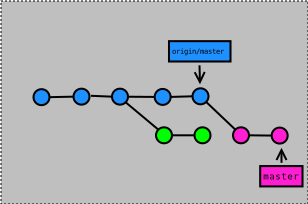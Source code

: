 <?xml version="1.0" encoding="UTF-8"?>
<dia:diagram xmlns:dia="http://www.lysator.liu.se/~alla/dia/">
  <dia:layer name="fondo" visible="true">
    <dia:object type="Standard - Box" version="0" id="O0">
      <dia:attribute name="obj_pos">
        <dia:point val="-0.027,-0.022"/>
      </dia:attribute>
      <dia:attribute name="obj_bb">
        <dia:rectangle val="-0.027,-0.022;15.323,10.128"/>
      </dia:attribute>
      <dia:attribute name="elem_corner">
        <dia:point val="-0.027,-0.022"/>
      </dia:attribute>
      <dia:attribute name="elem_width">
        <dia:real val="15.35"/>
      </dia:attribute>
      <dia:attribute name="elem_height">
        <dia:real val="10.15"/>
      </dia:attribute>
      <dia:attribute name="border_width">
        <dia:real val="4.976e-39"/>
      </dia:attribute>
      <dia:attribute name="inner_color">
        <dia:color val="#bfbfbf"/>
      </dia:attribute>
      <dia:attribute name="show_background">
        <dia:boolean val="true"/>
      </dia:attribute>
      <dia:attribute name="line_style">
        <dia:enum val="4"/>
      </dia:attribute>
    </dia:object>
  </dia:layer>
  <dia:layer name="Fondo" visible="true" active="true">
    <dia:object type="Standard - Ellipse" version="0" id="O1">
      <dia:attribute name="obj_pos">
        <dia:point val="1.598,4.386"/>
      </dia:attribute>
      <dia:attribute name="obj_bb">
        <dia:rectangle val="1.548,4.335;2.449,5.237"/>
      </dia:attribute>
      <dia:attribute name="elem_corner">
        <dia:point val="1.598,4.386"/>
      </dia:attribute>
      <dia:attribute name="elem_width">
        <dia:real val="0.8"/>
      </dia:attribute>
      <dia:attribute name="elem_height">
        <dia:real val="0.8"/>
      </dia:attribute>
      <dia:attribute name="border_width">
        <dia:real val="0.102"/>
      </dia:attribute>
      <dia:attribute name="inner_color">
        <dia:color val="#1e90ff"/>
      </dia:attribute>
    </dia:object>
    <dia:object type="Standard - Ellipse" version="0" id="O2">
      <dia:attribute name="obj_pos">
        <dia:point val="3.598,4.361"/>
      </dia:attribute>
      <dia:attribute name="obj_bb">
        <dia:rectangle val="3.548,4.31;4.449,5.212"/>
      </dia:attribute>
      <dia:attribute name="elem_corner">
        <dia:point val="3.598,4.361"/>
      </dia:attribute>
      <dia:attribute name="elem_width">
        <dia:real val="0.8"/>
      </dia:attribute>
      <dia:attribute name="elem_height">
        <dia:real val="0.8"/>
      </dia:attribute>
      <dia:attribute name="border_width">
        <dia:real val="0.102"/>
      </dia:attribute>
      <dia:attribute name="inner_color">
        <dia:color val="#1e90ff"/>
      </dia:attribute>
    </dia:object>
    <dia:object type="Standard - Ellipse" version="0" id="O3">
      <dia:attribute name="obj_pos">
        <dia:point val="5.523,4.361"/>
      </dia:attribute>
      <dia:attribute name="obj_bb">
        <dia:rectangle val="5.473,4.31;6.374,5.212"/>
      </dia:attribute>
      <dia:attribute name="elem_corner">
        <dia:point val="5.523,4.361"/>
      </dia:attribute>
      <dia:attribute name="elem_width">
        <dia:real val="0.8"/>
      </dia:attribute>
      <dia:attribute name="elem_height">
        <dia:real val="0.8"/>
      </dia:attribute>
      <dia:attribute name="border_width">
        <dia:real val="0.102"/>
      </dia:attribute>
      <dia:attribute name="inner_color">
        <dia:color val="#1e90ff"/>
      </dia:attribute>
    </dia:object>
    <dia:object type="Standard - Ellipse" version="0" id="O4">
      <dia:attribute name="obj_pos">
        <dia:point val="7.657,4.374"/>
      </dia:attribute>
      <dia:attribute name="obj_bb">
        <dia:rectangle val="7.606,4.323;8.508,5.225"/>
      </dia:attribute>
      <dia:attribute name="elem_corner">
        <dia:point val="7.657,4.374"/>
      </dia:attribute>
      <dia:attribute name="elem_width">
        <dia:real val="0.8"/>
      </dia:attribute>
      <dia:attribute name="elem_height">
        <dia:real val="0.8"/>
      </dia:attribute>
      <dia:attribute name="border_width">
        <dia:real val="0.102"/>
      </dia:attribute>
      <dia:attribute name="inner_color">
        <dia:color val="#1e90ff"/>
      </dia:attribute>
    </dia:object>
    <dia:object type="Standard - Box" version="0" id="O5">
      <dia:attribute name="obj_pos">
        <dia:point val="8.373,1.986"/>
      </dia:attribute>
      <dia:attribute name="obj_bb">
        <dia:rectangle val="8.323,1.935;11.499,3.054"/>
      </dia:attribute>
      <dia:attribute name="elem_corner">
        <dia:point val="8.373,1.986"/>
      </dia:attribute>
      <dia:attribute name="elem_width">
        <dia:real val="3.075"/>
      </dia:attribute>
      <dia:attribute name="elem_height">
        <dia:real val="1.017"/>
      </dia:attribute>
      <dia:attribute name="border_width">
        <dia:real val="0.102"/>
      </dia:attribute>
      <dia:attribute name="inner_color">
        <dia:color val="#1e90ff"/>
      </dia:attribute>
      <dia:attribute name="show_background">
        <dia:boolean val="true"/>
      </dia:attribute>
    </dia:object>
    <dia:object type="Standard - Text" version="1" id="O6">
      <dia:attribute name="obj_pos">
        <dia:point val="9.911,2.494"/>
      </dia:attribute>
      <dia:attribute name="obj_bb">
        <dia:rectangle val="8.53,2.292;11.292,2.697"/>
      </dia:attribute>
      <dia:attribute name="text">
        <dia:composite type="text">
          <dia:attribute name="string">
            <dia:string>#origin/master#</dia:string>
          </dia:attribute>
          <dia:attribute name="font">
            <dia:font family="monospace" style="0" name="Courier"/>
          </dia:attribute>
          <dia:attribute name="height">
            <dia:real val="0.444"/>
          </dia:attribute>
          <dia:attribute name="pos">
            <dia:point val="9.911,2.589"/>
          </dia:attribute>
          <dia:attribute name="color">
            <dia:color val="#000000"/>
          </dia:attribute>
          <dia:attribute name="alignment">
            <dia:enum val="1"/>
          </dia:attribute>
        </dia:composite>
      </dia:attribute>
      <dia:attribute name="valign">
        <dia:enum val="2"/>
      </dia:attribute>
      <dia:connections>
        <dia:connection handle="0" to="O5" connection="8"/>
      </dia:connections>
    </dia:object>
    <dia:object type="Standard - Ellipse" version="0" id="O7">
      <dia:attribute name="obj_pos">
        <dia:point val="7.723,6.293"/>
      </dia:attribute>
      <dia:attribute name="obj_bb">
        <dia:rectangle val="7.673,6.243;8.574,7.144"/>
      </dia:attribute>
      <dia:attribute name="elem_corner">
        <dia:point val="7.723,6.293"/>
      </dia:attribute>
      <dia:attribute name="elem_width">
        <dia:real val="0.8"/>
      </dia:attribute>
      <dia:attribute name="elem_height">
        <dia:real val="0.8"/>
      </dia:attribute>
      <dia:attribute name="border_width">
        <dia:real val="0.102"/>
      </dia:attribute>
      <dia:attribute name="inner_color">
        <dia:color val="#00ff00"/>
      </dia:attribute>
    </dia:object>
    <dia:object type="Standard - Ellipse" version="0" id="O8">
      <dia:attribute name="obj_pos">
        <dia:point val="9.648,6.293"/>
      </dia:attribute>
      <dia:attribute name="obj_bb">
        <dia:rectangle val="9.598,6.243;10.499,7.144"/>
      </dia:attribute>
      <dia:attribute name="elem_corner">
        <dia:point val="9.648,6.293"/>
      </dia:attribute>
      <dia:attribute name="elem_width">
        <dia:real val="0.8"/>
      </dia:attribute>
      <dia:attribute name="elem_height">
        <dia:real val="0.8"/>
      </dia:attribute>
      <dia:attribute name="border_width">
        <dia:real val="0.102"/>
      </dia:attribute>
      <dia:attribute name="inner_color">
        <dia:color val="#00ff00"/>
      </dia:attribute>
    </dia:object>
    <dia:object type="Standard - Box" version="0" id="O9">
      <dia:attribute name="obj_pos">
        <dia:point val="12.932,8.232"/>
      </dia:attribute>
      <dia:attribute name="obj_bb">
        <dia:rectangle val="12.881,8.181;15.099,9.3"/>
      </dia:attribute>
      <dia:attribute name="elem_corner">
        <dia:point val="12.932,8.232"/>
      </dia:attribute>
      <dia:attribute name="elem_width">
        <dia:real val="2.117"/>
      </dia:attribute>
      <dia:attribute name="elem_height">
        <dia:real val="1.017"/>
      </dia:attribute>
      <dia:attribute name="border_width">
        <dia:real val="0.102"/>
      </dia:attribute>
      <dia:attribute name="inner_color">
        <dia:color val="#ff1ed2"/>
      </dia:attribute>
      <dia:attribute name="show_background">
        <dia:boolean val="true"/>
      </dia:attribute>
    </dia:object>
    <dia:object type="Standard - Text" version="1" id="O10">
      <dia:attribute name="obj_pos">
        <dia:point val="13.99,8.74"/>
      </dia:attribute>
      <dia:attribute name="obj_bb">
        <dia:rectangle val="13.165,8.48;14.815,9.0"/>
      </dia:attribute>
      <dia:attribute name="text">
        <dia:composite type="text">
          <dia:attribute name="string">
            <dia:string>#master#</dia:string>
          </dia:attribute>
          <dia:attribute name="font">
            <dia:font family="monospace" style="0" name="Courier"/>
          </dia:attribute>
          <dia:attribute name="height">
            <dia:real val="0.571"/>
          </dia:attribute>
          <dia:attribute name="pos">
            <dia:point val="13.99,8.863"/>
          </dia:attribute>
          <dia:attribute name="color">
            <dia:color val="#000000"/>
          </dia:attribute>
          <dia:attribute name="alignment">
            <dia:enum val="1"/>
          </dia:attribute>
        </dia:composite>
      </dia:attribute>
      <dia:attribute name="valign">
        <dia:enum val="2"/>
      </dia:attribute>
      <dia:connections>
        <dia:connection handle="0" to="O9" connection="8"/>
      </dia:connections>
    </dia:object>
    <dia:object type="Standard - Line" version="0" id="O11">
      <dia:attribute name="obj_pos">
        <dia:point val="2.398,4.786"/>
      </dia:attribute>
      <dia:attribute name="obj_bb">
        <dia:rectangle val="2.347,4.71;3.649,4.837"/>
      </dia:attribute>
      <dia:attribute name="conn_endpoints">
        <dia:point val="2.398,4.786"/>
        <dia:point val="3.598,4.761"/>
      </dia:attribute>
      <dia:attribute name="numcp">
        <dia:int val="1"/>
      </dia:attribute>
      <dia:connections>
        <dia:connection handle="0" to="O1" connection="4"/>
        <dia:connection handle="1" to="O2" connection="3"/>
      </dia:connections>
    </dia:object>
    <dia:object type="Standard - Line" version="0" id="O12">
      <dia:attribute name="obj_pos">
        <dia:point val="4.473,4.718"/>
      </dia:attribute>
      <dia:attribute name="obj_bb">
        <dia:rectangle val="4.421,4.666;5.575,4.813"/>
      </dia:attribute>
      <dia:attribute name="conn_endpoints">
        <dia:point val="4.473,4.718"/>
        <dia:point val="5.523,4.761"/>
      </dia:attribute>
      <dia:attribute name="numcp">
        <dia:int val="1"/>
      </dia:attribute>
      <dia:connections>
        <dia:connection handle="1" to="O3" connection="3"/>
      </dia:connections>
    </dia:object>
    <dia:object type="Standard - Line" version="0" id="O13">
      <dia:attribute name="obj_pos">
        <dia:point val="6.374,4.764"/>
      </dia:attribute>
      <dia:attribute name="obj_bb">
        <dia:rectangle val="6.324,4.714;7.707,4.825"/>
      </dia:attribute>
      <dia:attribute name="conn_endpoints">
        <dia:point val="6.374,4.764"/>
        <dia:point val="7.657,4.774"/>
      </dia:attribute>
      <dia:attribute name="numcp">
        <dia:int val="1"/>
      </dia:attribute>
      <dia:connections>
        <dia:connection handle="0" to="O3" connection="8"/>
        <dia:connection handle="1" to="O4" connection="3"/>
      </dia:connections>
    </dia:object>
    <dia:object type="Standard - Line" version="0" id="O14">
      <dia:attribute name="obj_pos">
        <dia:point val="6.206,5.044"/>
      </dia:attribute>
      <dia:attribute name="obj_bb">
        <dia:rectangle val="6.136,4.973;7.911,6.481"/>
      </dia:attribute>
      <dia:attribute name="conn_endpoints">
        <dia:point val="6.206,5.044"/>
        <dia:point val="7.841,6.411"/>
      </dia:attribute>
      <dia:attribute name="numcp">
        <dia:int val="1"/>
      </dia:attribute>
      <dia:connections>
        <dia:connection handle="0" to="O3" connection="7"/>
        <dia:connection handle="1" to="O7" connection="0"/>
      </dia:connections>
    </dia:object>
    <dia:object type="Standard - Line" version="0" id="O15">
      <dia:attribute name="obj_pos">
        <dia:point val="8.523,6.693"/>
      </dia:attribute>
      <dia:attribute name="obj_bb">
        <dia:rectangle val="8.473,6.643;9.698,6.743"/>
      </dia:attribute>
      <dia:attribute name="conn_endpoints">
        <dia:point val="8.523,6.693"/>
        <dia:point val="9.648,6.693"/>
      </dia:attribute>
      <dia:attribute name="numcp">
        <dia:int val="1"/>
      </dia:attribute>
      <dia:connections>
        <dia:connection handle="0" to="O7" connection="4"/>
        <dia:connection handle="1" to="O8" connection="3"/>
      </dia:connections>
    </dia:object>
    <dia:object type="Standard - Line" version="0" id="O16">
      <dia:attribute name="obj_pos">
        <dia:point val="9.898,3.193"/>
      </dia:attribute>
      <dia:attribute name="obj_bb">
        <dia:rectangle val="9.578,3.142;10.24,4.255"/>
      </dia:attribute>
      <dia:attribute name="conn_endpoints">
        <dia:point val="9.898,3.193"/>
        <dia:point val="9.923,4.143"/>
      </dia:attribute>
      <dia:attribute name="numcp">
        <dia:int val="1"/>
      </dia:attribute>
      <dia:attribute name="end_arrow">
        <dia:enum val="1"/>
      </dia:attribute>
      <dia:attribute name="end_arrow_length">
        <dia:real val="0.5"/>
      </dia:attribute>
      <dia:attribute name="end_arrow_width">
        <dia:real val="0.5"/>
      </dia:attribute>
    </dia:object>
    <dia:object type="Standard - Ellipse" version="0" id="O17">
      <dia:attribute name="obj_pos">
        <dia:point val="9.548,4.343"/>
      </dia:attribute>
      <dia:attribute name="obj_bb">
        <dia:rectangle val="9.498,4.293;10.399,5.194"/>
      </dia:attribute>
      <dia:attribute name="elem_corner">
        <dia:point val="9.548,4.343"/>
      </dia:attribute>
      <dia:attribute name="elem_width">
        <dia:real val="0.8"/>
      </dia:attribute>
      <dia:attribute name="elem_height">
        <dia:real val="0.8"/>
      </dia:attribute>
      <dia:attribute name="border_width">
        <dia:real val="0.102"/>
      </dia:attribute>
      <dia:attribute name="inner_color">
        <dia:color val="#1e90ff"/>
      </dia:attribute>
    </dia:object>
    <dia:object type="Standard - Line" version="0" id="O18">
      <dia:attribute name="obj_pos">
        <dia:point val="13.998,8.068"/>
      </dia:attribute>
      <dia:attribute name="obj_bb">
        <dia:rectangle val="13.668,7.207;14.329,8.118"/>
      </dia:attribute>
      <dia:attribute name="conn_endpoints">
        <dia:point val="13.998,8.068"/>
        <dia:point val="13.998,7.318"/>
      </dia:attribute>
      <dia:attribute name="numcp">
        <dia:int val="1"/>
      </dia:attribute>
      <dia:attribute name="end_arrow">
        <dia:enum val="1"/>
      </dia:attribute>
      <dia:attribute name="end_arrow_length">
        <dia:real val="0.5"/>
      </dia:attribute>
      <dia:attribute name="end_arrow_width">
        <dia:real val="0.5"/>
      </dia:attribute>
    </dia:object>
    <dia:object type="Standard - Line" version="0" id="O19">
      <dia:attribute name="obj_pos">
        <dia:point val="8.457,4.774"/>
      </dia:attribute>
      <dia:attribute name="obj_bb">
        <dia:rectangle val="8.405,4.692;9.6,4.826"/>
      </dia:attribute>
      <dia:attribute name="conn_endpoints">
        <dia:point val="8.457,4.774"/>
        <dia:point val="9.548,4.743"/>
      </dia:attribute>
      <dia:attribute name="numcp">
        <dia:int val="1"/>
      </dia:attribute>
      <dia:connections>
        <dia:connection handle="0" to="O4" connection="4"/>
        <dia:connection handle="1" to="O17" connection="3"/>
      </dia:connections>
    </dia:object>
    <dia:object type="Standard - Ellipse" version="0" id="O20">
      <dia:attribute name="obj_pos">
        <dia:point val="11.573,6.293"/>
      </dia:attribute>
      <dia:attribute name="obj_bb">
        <dia:rectangle val="11.523,6.243;12.424,7.144"/>
      </dia:attribute>
      <dia:attribute name="elem_corner">
        <dia:point val="11.573,6.293"/>
      </dia:attribute>
      <dia:attribute name="elem_width">
        <dia:real val="0.8"/>
      </dia:attribute>
      <dia:attribute name="elem_height">
        <dia:real val="0.8"/>
      </dia:attribute>
      <dia:attribute name="border_width">
        <dia:real val="0.102"/>
      </dia:attribute>
      <dia:attribute name="inner_color">
        <dia:color val="#ff1ed2"/>
      </dia:attribute>
    </dia:object>
    <dia:object type="Standard - Ellipse" version="0" id="O21">
      <dia:attribute name="obj_pos">
        <dia:point val="13.507,6.307"/>
      </dia:attribute>
      <dia:attribute name="obj_bb">
        <dia:rectangle val="13.456,6.256;14.357,7.158"/>
      </dia:attribute>
      <dia:attribute name="elem_corner">
        <dia:point val="13.507,6.307"/>
      </dia:attribute>
      <dia:attribute name="elem_width">
        <dia:real val="0.8"/>
      </dia:attribute>
      <dia:attribute name="elem_height">
        <dia:real val="0.8"/>
      </dia:attribute>
      <dia:attribute name="border_width">
        <dia:real val="0.102"/>
      </dia:attribute>
      <dia:attribute name="inner_color">
        <dia:color val="#ff1ed2"/>
      </dia:attribute>
    </dia:object>
    <dia:object type="Standard - Line" version="0" id="O22">
      <dia:attribute name="obj_pos">
        <dia:point val="12.373,6.693"/>
      </dia:attribute>
      <dia:attribute name="obj_bb">
        <dia:rectangle val="12.323,6.643;13.557,6.757"/>
      </dia:attribute>
      <dia:attribute name="conn_endpoints">
        <dia:point val="12.373,6.693"/>
        <dia:point val="13.507,6.707"/>
      </dia:attribute>
      <dia:attribute name="numcp">
        <dia:int val="1"/>
      </dia:attribute>
      <dia:connections>
        <dia:connection handle="0" to="O20" connection="4"/>
        <dia:connection handle="1" to="O21" connection="3"/>
      </dia:connections>
    </dia:object>
    <dia:object type="Standard - Line" version="0" id="O23">
      <dia:attribute name="obj_pos">
        <dia:point val="10.231,5.026"/>
      </dia:attribute>
      <dia:attribute name="obj_bb">
        <dia:rectangle val="10.161,4.956;11.761,6.481"/>
      </dia:attribute>
      <dia:attribute name="conn_endpoints">
        <dia:point val="10.231,5.026"/>
        <dia:point val="11.691,6.411"/>
      </dia:attribute>
      <dia:attribute name="numcp">
        <dia:int val="1"/>
      </dia:attribute>
      <dia:connections>
        <dia:connection handle="0" to="O17" connection="7"/>
        <dia:connection handle="1" to="O20" connection="0"/>
      </dia:connections>
    </dia:object>
  </dia:layer>
</dia:diagram>
